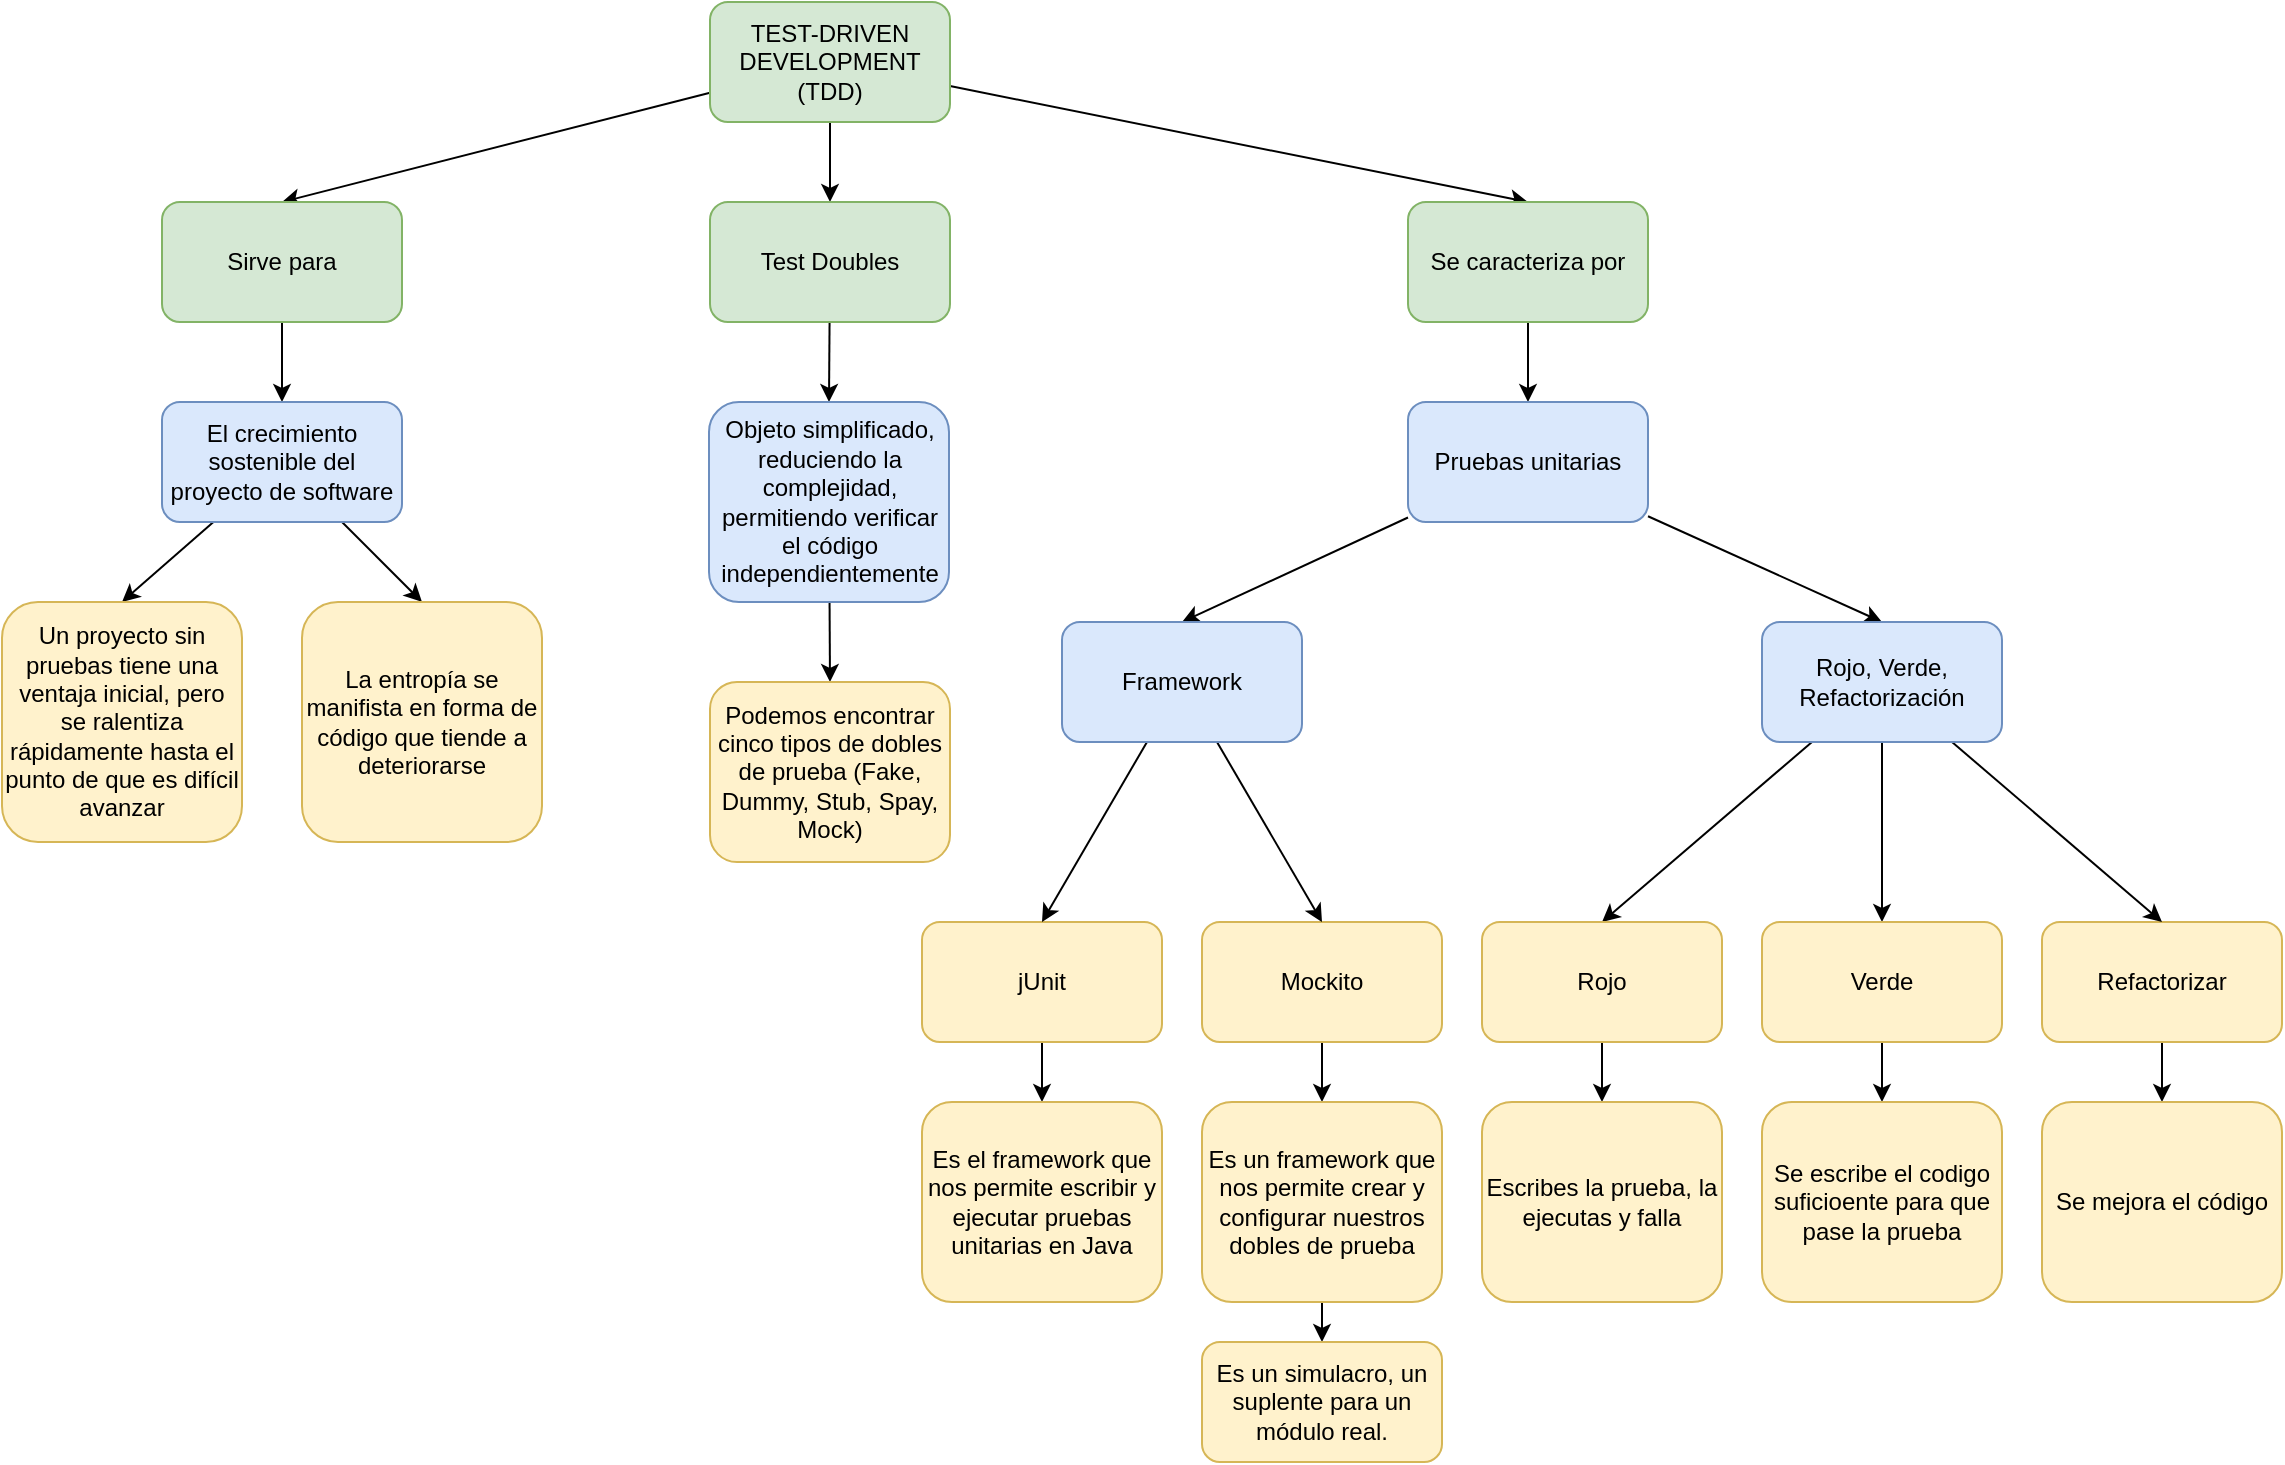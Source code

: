 <mxfile version="19.0.3" type="device"><diagram id="a5NIqlg9ODWXAOOSnXN6" name="Page-1"><mxGraphModel dx="1422" dy="737" grid="1" gridSize="10" guides="1" tooltips="1" connect="1" arrows="1" fold="1" page="1" pageScale="1" pageWidth="827" pageHeight="1169" math="0" shadow="0"><root><mxCell id="0"/><mxCell id="1" parent="0"/><mxCell id="hJbX_PncAXtqh5n-InCU-5" style="rounded=0;orthogonalLoop=1;jettySize=auto;html=1;entryX=0.5;entryY=0;entryDx=0;entryDy=0;" parent="1" source="hJbX_PncAXtqh5n-InCU-1" target="hJbX_PncAXtqh5n-InCU-2" edge="1"><mxGeometry relative="1" as="geometry"/></mxCell><mxCell id="hJbX_PncAXtqh5n-InCU-6" style="edgeStyle=none;rounded=0;orthogonalLoop=1;jettySize=auto;html=1;entryX=0.5;entryY=0;entryDx=0;entryDy=0;" parent="1" source="hJbX_PncAXtqh5n-InCU-1" target="hJbX_PncAXtqh5n-InCU-3" edge="1"><mxGeometry relative="1" as="geometry"/></mxCell><mxCell id="hJbX_PncAXtqh5n-InCU-27" style="edgeStyle=none;rounded=0;orthogonalLoop=1;jettySize=auto;html=1;entryX=0.5;entryY=0;entryDx=0;entryDy=0;" parent="1" source="hJbX_PncAXtqh5n-InCU-1" target="hJbX_PncAXtqh5n-InCU-26" edge="1"><mxGeometry relative="1" as="geometry"/></mxCell><mxCell id="hJbX_PncAXtqh5n-InCU-1" value="TEST-DRIVEN DEVELOPMENT (TDD)" style="rounded=1;whiteSpace=wrap;html=1;fillColor=#d5e8d4;strokeColor=#82b366;" parent="1" vertex="1"><mxGeometry x="354" y="20" width="120" height="60" as="geometry"/></mxCell><mxCell id="hJbX_PncAXtqh5n-InCU-7" style="edgeStyle=none;rounded=0;orthogonalLoop=1;jettySize=auto;html=1;entryX=0.5;entryY=0;entryDx=0;entryDy=0;" parent="1" source="hJbX_PncAXtqh5n-InCU-2" target="hJbX_PncAXtqh5n-InCU-4" edge="1"><mxGeometry relative="1" as="geometry"/></mxCell><mxCell id="hJbX_PncAXtqh5n-InCU-2" value="Sirve para" style="rounded=1;whiteSpace=wrap;html=1;fillColor=#d5e8d4;strokeColor=#82b366;" parent="1" vertex="1"><mxGeometry x="80" y="120" width="120" height="60" as="geometry"/></mxCell><mxCell id="hJbX_PncAXtqh5n-InCU-15" style="edgeStyle=none;rounded=0;orthogonalLoop=1;jettySize=auto;html=1;exitX=0.5;exitY=1;exitDx=0;exitDy=0;entryX=0.5;entryY=0;entryDx=0;entryDy=0;" parent="1" source="hJbX_PncAXtqh5n-InCU-3" target="hJbX_PncAXtqh5n-InCU-14" edge="1"><mxGeometry relative="1" as="geometry"/></mxCell><mxCell id="hJbX_PncAXtqh5n-InCU-3" value="Se caracteriza por" style="rounded=1;whiteSpace=wrap;html=1;fillColor=#d5e8d4;strokeColor=#82b366;" parent="1" vertex="1"><mxGeometry x="703" y="120" width="120" height="60" as="geometry"/></mxCell><mxCell id="hJbX_PncAXtqh5n-InCU-10" style="edgeStyle=none;rounded=0;orthogonalLoop=1;jettySize=auto;html=1;entryX=0.5;entryY=0;entryDx=0;entryDy=0;" parent="1" source="hJbX_PncAXtqh5n-InCU-4" target="hJbX_PncAXtqh5n-InCU-8" edge="1"><mxGeometry relative="1" as="geometry"/></mxCell><mxCell id="CNW-JZKT3Jd49Sy42h1E-11" style="edgeStyle=none;rounded=0;orthogonalLoop=1;jettySize=auto;html=1;entryX=0.5;entryY=0;entryDx=0;entryDy=0;" edge="1" parent="1" source="hJbX_PncAXtqh5n-InCU-4" target="hJbX_PncAXtqh5n-InCU-12"><mxGeometry relative="1" as="geometry"/></mxCell><mxCell id="hJbX_PncAXtqh5n-InCU-4" value="El crecimiento sostenible del proyecto de software" style="rounded=1;whiteSpace=wrap;html=1;fillColor=#dae8fc;strokeColor=#6c8ebf;" parent="1" vertex="1"><mxGeometry x="80" y="220" width="120" height="60" as="geometry"/></mxCell><mxCell id="hJbX_PncAXtqh5n-InCU-8" value="Un proyecto sin pruebas tiene una ventaja inicial, pero se ralentiza rápidamente hasta el punto de que es difícil avanzar" style="rounded=1;whiteSpace=wrap;html=1;align=center;fillColor=#fff2cc;strokeColor=#d6b656;" parent="1" vertex="1"><mxGeometry y="320" width="120" height="120" as="geometry"/></mxCell><mxCell id="CNW-JZKT3Jd49Sy42h1E-18" style="edgeStyle=none;rounded=0;orthogonalLoop=1;jettySize=auto;html=1;entryX=0.5;entryY=0;entryDx=0;entryDy=0;" edge="1" parent="1" source="hJbX_PncAXtqh5n-InCU-9" target="CNW-JZKT3Jd49Sy42h1E-17"><mxGeometry relative="1" as="geometry"/></mxCell><mxCell id="hJbX_PncAXtqh5n-InCU-9" value="Refactorizar" style="rounded=1;whiteSpace=wrap;html=1;fillColor=#fff2cc;strokeColor=#d6b656;" parent="1" vertex="1"><mxGeometry x="1020" y="480" width="120" height="60" as="geometry"/></mxCell><mxCell id="hJbX_PncAXtqh5n-InCU-12" value="&lt;span style=&quot;&quot;&gt;La entropía se manifista en forma de código que tiende a deteriorarse&lt;/span&gt;" style="rounded=1;whiteSpace=wrap;html=1;fillColor=#fff2cc;strokeColor=#d6b656;" parent="1" vertex="1"><mxGeometry x="150" y="320" width="120" height="120" as="geometry"/></mxCell><mxCell id="CNW-JZKT3Jd49Sy42h1E-2" style="rounded=0;orthogonalLoop=1;jettySize=auto;html=1;entryX=0.5;entryY=0;entryDx=0;entryDy=0;" edge="1" parent="1" source="hJbX_PncAXtqh5n-InCU-14" target="CNW-JZKT3Jd49Sy42h1E-1"><mxGeometry relative="1" as="geometry"/></mxCell><mxCell id="CNW-JZKT3Jd49Sy42h1E-6" style="edgeStyle=none;rounded=0;orthogonalLoop=1;jettySize=auto;html=1;entryX=0.5;entryY=0;entryDx=0;entryDy=0;" edge="1" parent="1" source="hJbX_PncAXtqh5n-InCU-14" target="CNW-JZKT3Jd49Sy42h1E-5"><mxGeometry relative="1" as="geometry"/></mxCell><mxCell id="hJbX_PncAXtqh5n-InCU-14" value="Pruebas unitarias" style="rounded=1;whiteSpace=wrap;html=1;fillColor=#dae8fc;strokeColor=#6c8ebf;" parent="1" vertex="1"><mxGeometry x="703" y="220" width="120" height="60" as="geometry"/></mxCell><mxCell id="hJbX_PncAXtqh5n-InCU-22" style="edgeStyle=none;rounded=0;orthogonalLoop=1;jettySize=auto;html=1;entryX=0.5;entryY=0;entryDx=0;entryDy=0;exitX=0.5;exitY=1;exitDx=0;exitDy=0;" parent="1" source="hJbX_PncAXtqh5n-InCU-16" target="hJbX_PncAXtqh5n-InCU-20" edge="1"><mxGeometry relative="1" as="geometry"><mxPoint x="370" y="700" as="sourcePoint"/></mxGeometry></mxCell><mxCell id="hJbX_PncAXtqh5n-InCU-16" value="jUnit" style="rounded=1;whiteSpace=wrap;html=1;fillColor=#fff2cc;strokeColor=#d6b656;" parent="1" vertex="1"><mxGeometry x="460" y="480" width="120" height="60" as="geometry"/></mxCell><mxCell id="hJbX_PncAXtqh5n-InCU-23" style="edgeStyle=none;rounded=0;orthogonalLoop=1;jettySize=auto;html=1;entryX=0.5;entryY=0;entryDx=0;entryDy=0;" parent="1" source="hJbX_PncAXtqh5n-InCU-17" target="hJbX_PncAXtqh5n-InCU-21" edge="1"><mxGeometry relative="1" as="geometry"/></mxCell><mxCell id="hJbX_PncAXtqh5n-InCU-17" value="Mockito" style="rounded=1;whiteSpace=wrap;html=1;fillColor=#fff2cc;strokeColor=#d6b656;" parent="1" vertex="1"><mxGeometry x="600" y="480" width="120" height="60" as="geometry"/></mxCell><mxCell id="hJbX_PncAXtqh5n-InCU-20" value="Es el framework que nos permite escribir y ejecutar pruebas unitarias en Java" style="rounded=1;whiteSpace=wrap;html=1;fillColor=#fff2cc;strokeColor=#d6b656;" parent="1" vertex="1"><mxGeometry x="460" y="570" width="120" height="100" as="geometry"/></mxCell><mxCell id="hJbX_PncAXtqh5n-InCU-25" style="edgeStyle=none;rounded=0;orthogonalLoop=1;jettySize=auto;html=1;entryX=0.5;entryY=0;entryDx=0;entryDy=0;" parent="1" source="hJbX_PncAXtqh5n-InCU-21" target="hJbX_PncAXtqh5n-InCU-24" edge="1"><mxGeometry relative="1" as="geometry"/></mxCell><mxCell id="hJbX_PncAXtqh5n-InCU-21" value="Es un framework que nos permite crear y configurar nuestros dobles de prueba" style="rounded=1;whiteSpace=wrap;html=1;fillColor=#fff2cc;strokeColor=#d6b656;" parent="1" vertex="1"><mxGeometry x="600" y="570" width="120" height="100" as="geometry"/></mxCell><mxCell id="hJbX_PncAXtqh5n-InCU-24" value="Es un simulacro, un suplente para un módulo real." style="rounded=1;whiteSpace=wrap;html=1;fillColor=#fff2cc;strokeColor=#d6b656;" parent="1" vertex="1"><mxGeometry x="600" y="690" width="120" height="60" as="geometry"/></mxCell><mxCell id="hJbX_PncAXtqh5n-InCU-29" style="edgeStyle=none;rounded=0;orthogonalLoop=1;jettySize=auto;html=1;entryX=0.5;entryY=0;entryDx=0;entryDy=0;" parent="1" source="hJbX_PncAXtqh5n-InCU-26" target="hJbX_PncAXtqh5n-InCU-28" edge="1"><mxGeometry relative="1" as="geometry"/></mxCell><mxCell id="hJbX_PncAXtqh5n-InCU-26" value="Test Doubles" style="rounded=1;whiteSpace=wrap;html=1;fillColor=#d5e8d4;strokeColor=#82b366;" parent="1" vertex="1"><mxGeometry x="354" y="120" width="120" height="60" as="geometry"/></mxCell><mxCell id="hJbX_PncAXtqh5n-InCU-31" style="edgeStyle=none;rounded=0;orthogonalLoop=1;jettySize=auto;html=1;entryX=0.5;entryY=0;entryDx=0;entryDy=0;" parent="1" source="hJbX_PncAXtqh5n-InCU-28" target="hJbX_PncAXtqh5n-InCU-30" edge="1"><mxGeometry relative="1" as="geometry"/></mxCell><mxCell id="hJbX_PncAXtqh5n-InCU-28" value="Objeto simplificado, reduciendo la complejidad, permitiendo verificar el código independientemente" style="rounded=1;whiteSpace=wrap;html=1;align=center;fillColor=#dae8fc;strokeColor=#6c8ebf;" parent="1" vertex="1"><mxGeometry x="353.5" y="220" width="120" height="100" as="geometry"/></mxCell><mxCell id="hJbX_PncAXtqh5n-InCU-30" value="Podemos encontrar cinco tipos de dobles de prueba (Fake, Dummy, Stub, Spay, Mock)" style="rounded=1;whiteSpace=wrap;html=1;fillColor=#fff2cc;strokeColor=#d6b656;" parent="1" vertex="1"><mxGeometry x="354" y="360" width="120" height="90" as="geometry"/></mxCell><mxCell id="CNW-JZKT3Jd49Sy42h1E-3" style="edgeStyle=none;rounded=0;orthogonalLoop=1;jettySize=auto;html=1;entryX=0.5;entryY=0;entryDx=0;entryDy=0;" edge="1" parent="1" source="CNW-JZKT3Jd49Sy42h1E-1" target="hJbX_PncAXtqh5n-InCU-16"><mxGeometry relative="1" as="geometry"/></mxCell><mxCell id="CNW-JZKT3Jd49Sy42h1E-4" style="edgeStyle=none;rounded=0;orthogonalLoop=1;jettySize=auto;html=1;entryX=0.5;entryY=0;entryDx=0;entryDy=0;" edge="1" parent="1" source="CNW-JZKT3Jd49Sy42h1E-1" target="hJbX_PncAXtqh5n-InCU-17"><mxGeometry relative="1" as="geometry"/></mxCell><mxCell id="CNW-JZKT3Jd49Sy42h1E-1" value="Framework" style="rounded=1;whiteSpace=wrap;html=1;fillColor=#dae8fc;strokeColor=#6c8ebf;" vertex="1" parent="1"><mxGeometry x="530" y="330" width="120" height="60" as="geometry"/></mxCell><mxCell id="CNW-JZKT3Jd49Sy42h1E-9" style="edgeStyle=none;rounded=0;orthogonalLoop=1;jettySize=auto;html=1;entryX=0.5;entryY=0;entryDx=0;entryDy=0;" edge="1" parent="1" source="CNW-JZKT3Jd49Sy42h1E-5" target="CNW-JZKT3Jd49Sy42h1E-7"><mxGeometry relative="1" as="geometry"/></mxCell><mxCell id="CNW-JZKT3Jd49Sy42h1E-10" style="edgeStyle=none;rounded=0;orthogonalLoop=1;jettySize=auto;html=1;entryX=0.5;entryY=0;entryDx=0;entryDy=0;" edge="1" parent="1" source="CNW-JZKT3Jd49Sy42h1E-5" target="CNW-JZKT3Jd49Sy42h1E-8"><mxGeometry relative="1" as="geometry"/></mxCell><mxCell id="CNW-JZKT3Jd49Sy42h1E-12" style="edgeStyle=none;rounded=0;orthogonalLoop=1;jettySize=auto;html=1;entryX=0.5;entryY=0;entryDx=0;entryDy=0;" edge="1" parent="1" source="CNW-JZKT3Jd49Sy42h1E-5" target="hJbX_PncAXtqh5n-InCU-9"><mxGeometry relative="1" as="geometry"/></mxCell><mxCell id="CNW-JZKT3Jd49Sy42h1E-5" value="Rojo, Verde, Refactorización" style="rounded=1;whiteSpace=wrap;html=1;fillColor=#dae8fc;strokeColor=#6c8ebf;" vertex="1" parent="1"><mxGeometry x="880" y="330" width="120" height="60" as="geometry"/></mxCell><mxCell id="CNW-JZKT3Jd49Sy42h1E-14" style="edgeStyle=none;rounded=0;orthogonalLoop=1;jettySize=auto;html=1;entryX=0.5;entryY=0;entryDx=0;entryDy=0;" edge="1" parent="1" source="CNW-JZKT3Jd49Sy42h1E-7" target="CNW-JZKT3Jd49Sy42h1E-13"><mxGeometry relative="1" as="geometry"/></mxCell><mxCell id="CNW-JZKT3Jd49Sy42h1E-7" value="Rojo" style="rounded=1;whiteSpace=wrap;html=1;fillColor=#fff2cc;strokeColor=#d6b656;" vertex="1" parent="1"><mxGeometry x="740" y="480" width="120" height="60" as="geometry"/></mxCell><mxCell id="CNW-JZKT3Jd49Sy42h1E-16" style="edgeStyle=none;rounded=0;orthogonalLoop=1;jettySize=auto;html=1;entryX=0.5;entryY=0;entryDx=0;entryDy=0;" edge="1" parent="1" source="CNW-JZKT3Jd49Sy42h1E-8" target="CNW-JZKT3Jd49Sy42h1E-15"><mxGeometry relative="1" as="geometry"/></mxCell><mxCell id="CNW-JZKT3Jd49Sy42h1E-8" value="Verde" style="rounded=1;whiteSpace=wrap;html=1;fillColor=#fff2cc;strokeColor=#d6b656;" vertex="1" parent="1"><mxGeometry x="880" y="480" width="120" height="60" as="geometry"/></mxCell><mxCell id="CNW-JZKT3Jd49Sy42h1E-13" value="Escribes la prueba, la ejecutas y falla" style="rounded=1;whiteSpace=wrap;html=1;fillColor=#fff2cc;strokeColor=#d6b656;" vertex="1" parent="1"><mxGeometry x="740" y="570" width="120" height="100" as="geometry"/></mxCell><mxCell id="CNW-JZKT3Jd49Sy42h1E-15" value="Se escribe el codigo suficioente para que pase la prueba" style="rounded=1;whiteSpace=wrap;html=1;fillColor=#fff2cc;strokeColor=#d6b656;" vertex="1" parent="1"><mxGeometry x="880" y="570" width="120" height="100" as="geometry"/></mxCell><mxCell id="CNW-JZKT3Jd49Sy42h1E-17" value="Se mejora el código" style="rounded=1;whiteSpace=wrap;html=1;fillColor=#fff2cc;strokeColor=#d6b656;" vertex="1" parent="1"><mxGeometry x="1020" y="570" width="120" height="100" as="geometry"/></mxCell></root></mxGraphModel></diagram></mxfile>